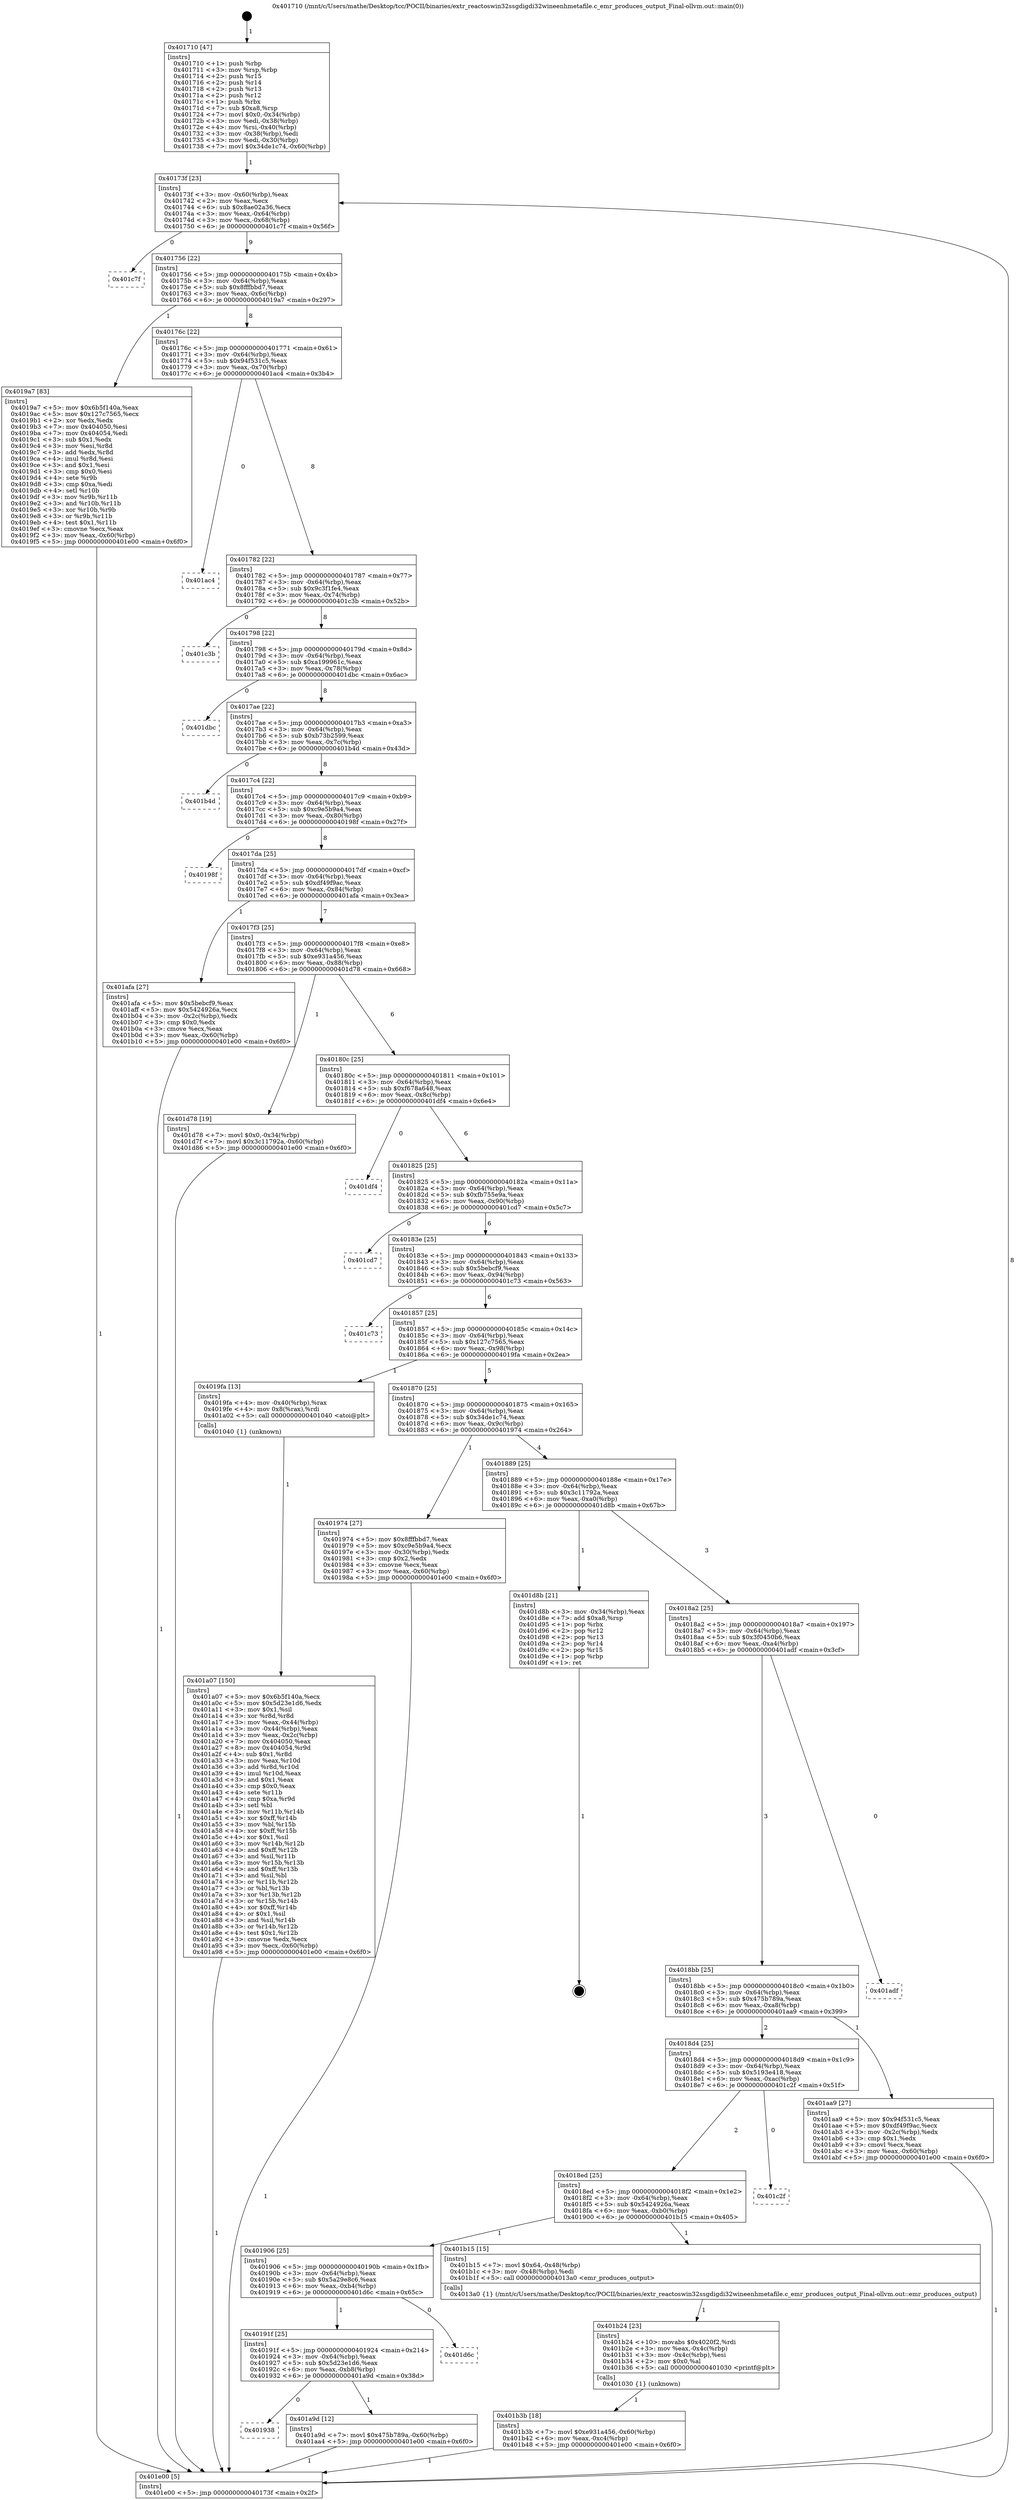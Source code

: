 digraph "0x401710" {
  label = "0x401710 (/mnt/c/Users/mathe/Desktop/tcc/POCII/binaries/extr_reactoswin32ssgdigdi32wineenhmetafile.c_emr_produces_output_Final-ollvm.out::main(0))"
  labelloc = "t"
  node[shape=record]

  Entry [label="",width=0.3,height=0.3,shape=circle,fillcolor=black,style=filled]
  "0x40173f" [label="{
     0x40173f [23]\l
     | [instrs]\l
     &nbsp;&nbsp;0x40173f \<+3\>: mov -0x60(%rbp),%eax\l
     &nbsp;&nbsp;0x401742 \<+2\>: mov %eax,%ecx\l
     &nbsp;&nbsp;0x401744 \<+6\>: sub $0x8ae02a36,%ecx\l
     &nbsp;&nbsp;0x40174a \<+3\>: mov %eax,-0x64(%rbp)\l
     &nbsp;&nbsp;0x40174d \<+3\>: mov %ecx,-0x68(%rbp)\l
     &nbsp;&nbsp;0x401750 \<+6\>: je 0000000000401c7f \<main+0x56f\>\l
  }"]
  "0x401c7f" [label="{
     0x401c7f\l
  }", style=dashed]
  "0x401756" [label="{
     0x401756 [22]\l
     | [instrs]\l
     &nbsp;&nbsp;0x401756 \<+5\>: jmp 000000000040175b \<main+0x4b\>\l
     &nbsp;&nbsp;0x40175b \<+3\>: mov -0x64(%rbp),%eax\l
     &nbsp;&nbsp;0x40175e \<+5\>: sub $0x8fffbbd7,%eax\l
     &nbsp;&nbsp;0x401763 \<+3\>: mov %eax,-0x6c(%rbp)\l
     &nbsp;&nbsp;0x401766 \<+6\>: je 00000000004019a7 \<main+0x297\>\l
  }"]
  Exit [label="",width=0.3,height=0.3,shape=circle,fillcolor=black,style=filled,peripheries=2]
  "0x4019a7" [label="{
     0x4019a7 [83]\l
     | [instrs]\l
     &nbsp;&nbsp;0x4019a7 \<+5\>: mov $0x6b5f140a,%eax\l
     &nbsp;&nbsp;0x4019ac \<+5\>: mov $0x127c7565,%ecx\l
     &nbsp;&nbsp;0x4019b1 \<+2\>: xor %edx,%edx\l
     &nbsp;&nbsp;0x4019b3 \<+7\>: mov 0x404050,%esi\l
     &nbsp;&nbsp;0x4019ba \<+7\>: mov 0x404054,%edi\l
     &nbsp;&nbsp;0x4019c1 \<+3\>: sub $0x1,%edx\l
     &nbsp;&nbsp;0x4019c4 \<+3\>: mov %esi,%r8d\l
     &nbsp;&nbsp;0x4019c7 \<+3\>: add %edx,%r8d\l
     &nbsp;&nbsp;0x4019ca \<+4\>: imul %r8d,%esi\l
     &nbsp;&nbsp;0x4019ce \<+3\>: and $0x1,%esi\l
     &nbsp;&nbsp;0x4019d1 \<+3\>: cmp $0x0,%esi\l
     &nbsp;&nbsp;0x4019d4 \<+4\>: sete %r9b\l
     &nbsp;&nbsp;0x4019d8 \<+3\>: cmp $0xa,%edi\l
     &nbsp;&nbsp;0x4019db \<+4\>: setl %r10b\l
     &nbsp;&nbsp;0x4019df \<+3\>: mov %r9b,%r11b\l
     &nbsp;&nbsp;0x4019e2 \<+3\>: and %r10b,%r11b\l
     &nbsp;&nbsp;0x4019e5 \<+3\>: xor %r10b,%r9b\l
     &nbsp;&nbsp;0x4019e8 \<+3\>: or %r9b,%r11b\l
     &nbsp;&nbsp;0x4019eb \<+4\>: test $0x1,%r11b\l
     &nbsp;&nbsp;0x4019ef \<+3\>: cmovne %ecx,%eax\l
     &nbsp;&nbsp;0x4019f2 \<+3\>: mov %eax,-0x60(%rbp)\l
     &nbsp;&nbsp;0x4019f5 \<+5\>: jmp 0000000000401e00 \<main+0x6f0\>\l
  }"]
  "0x40176c" [label="{
     0x40176c [22]\l
     | [instrs]\l
     &nbsp;&nbsp;0x40176c \<+5\>: jmp 0000000000401771 \<main+0x61\>\l
     &nbsp;&nbsp;0x401771 \<+3\>: mov -0x64(%rbp),%eax\l
     &nbsp;&nbsp;0x401774 \<+5\>: sub $0x94f531c5,%eax\l
     &nbsp;&nbsp;0x401779 \<+3\>: mov %eax,-0x70(%rbp)\l
     &nbsp;&nbsp;0x40177c \<+6\>: je 0000000000401ac4 \<main+0x3b4\>\l
  }"]
  "0x401b3b" [label="{
     0x401b3b [18]\l
     | [instrs]\l
     &nbsp;&nbsp;0x401b3b \<+7\>: movl $0xe931a456,-0x60(%rbp)\l
     &nbsp;&nbsp;0x401b42 \<+6\>: mov %eax,-0xc4(%rbp)\l
     &nbsp;&nbsp;0x401b48 \<+5\>: jmp 0000000000401e00 \<main+0x6f0\>\l
  }"]
  "0x401ac4" [label="{
     0x401ac4\l
  }", style=dashed]
  "0x401782" [label="{
     0x401782 [22]\l
     | [instrs]\l
     &nbsp;&nbsp;0x401782 \<+5\>: jmp 0000000000401787 \<main+0x77\>\l
     &nbsp;&nbsp;0x401787 \<+3\>: mov -0x64(%rbp),%eax\l
     &nbsp;&nbsp;0x40178a \<+5\>: sub $0x9c3f1fe4,%eax\l
     &nbsp;&nbsp;0x40178f \<+3\>: mov %eax,-0x74(%rbp)\l
     &nbsp;&nbsp;0x401792 \<+6\>: je 0000000000401c3b \<main+0x52b\>\l
  }"]
  "0x401b24" [label="{
     0x401b24 [23]\l
     | [instrs]\l
     &nbsp;&nbsp;0x401b24 \<+10\>: movabs $0x4020f2,%rdi\l
     &nbsp;&nbsp;0x401b2e \<+3\>: mov %eax,-0x4c(%rbp)\l
     &nbsp;&nbsp;0x401b31 \<+3\>: mov -0x4c(%rbp),%esi\l
     &nbsp;&nbsp;0x401b34 \<+2\>: mov $0x0,%al\l
     &nbsp;&nbsp;0x401b36 \<+5\>: call 0000000000401030 \<printf@plt\>\l
     | [calls]\l
     &nbsp;&nbsp;0x401030 \{1\} (unknown)\l
  }"]
  "0x401c3b" [label="{
     0x401c3b\l
  }", style=dashed]
  "0x401798" [label="{
     0x401798 [22]\l
     | [instrs]\l
     &nbsp;&nbsp;0x401798 \<+5\>: jmp 000000000040179d \<main+0x8d\>\l
     &nbsp;&nbsp;0x40179d \<+3\>: mov -0x64(%rbp),%eax\l
     &nbsp;&nbsp;0x4017a0 \<+5\>: sub $0xa199961c,%eax\l
     &nbsp;&nbsp;0x4017a5 \<+3\>: mov %eax,-0x78(%rbp)\l
     &nbsp;&nbsp;0x4017a8 \<+6\>: je 0000000000401dbc \<main+0x6ac\>\l
  }"]
  "0x401938" [label="{
     0x401938\l
  }", style=dashed]
  "0x401dbc" [label="{
     0x401dbc\l
  }", style=dashed]
  "0x4017ae" [label="{
     0x4017ae [22]\l
     | [instrs]\l
     &nbsp;&nbsp;0x4017ae \<+5\>: jmp 00000000004017b3 \<main+0xa3\>\l
     &nbsp;&nbsp;0x4017b3 \<+3\>: mov -0x64(%rbp),%eax\l
     &nbsp;&nbsp;0x4017b6 \<+5\>: sub $0xb73b2599,%eax\l
     &nbsp;&nbsp;0x4017bb \<+3\>: mov %eax,-0x7c(%rbp)\l
     &nbsp;&nbsp;0x4017be \<+6\>: je 0000000000401b4d \<main+0x43d\>\l
  }"]
  "0x401a9d" [label="{
     0x401a9d [12]\l
     | [instrs]\l
     &nbsp;&nbsp;0x401a9d \<+7\>: movl $0x475b789a,-0x60(%rbp)\l
     &nbsp;&nbsp;0x401aa4 \<+5\>: jmp 0000000000401e00 \<main+0x6f0\>\l
  }"]
  "0x401b4d" [label="{
     0x401b4d\l
  }", style=dashed]
  "0x4017c4" [label="{
     0x4017c4 [22]\l
     | [instrs]\l
     &nbsp;&nbsp;0x4017c4 \<+5\>: jmp 00000000004017c9 \<main+0xb9\>\l
     &nbsp;&nbsp;0x4017c9 \<+3\>: mov -0x64(%rbp),%eax\l
     &nbsp;&nbsp;0x4017cc \<+5\>: sub $0xc9e5b9a4,%eax\l
     &nbsp;&nbsp;0x4017d1 \<+3\>: mov %eax,-0x80(%rbp)\l
     &nbsp;&nbsp;0x4017d4 \<+6\>: je 000000000040198f \<main+0x27f\>\l
  }"]
  "0x40191f" [label="{
     0x40191f [25]\l
     | [instrs]\l
     &nbsp;&nbsp;0x40191f \<+5\>: jmp 0000000000401924 \<main+0x214\>\l
     &nbsp;&nbsp;0x401924 \<+3\>: mov -0x64(%rbp),%eax\l
     &nbsp;&nbsp;0x401927 \<+5\>: sub $0x5d23e1d6,%eax\l
     &nbsp;&nbsp;0x40192c \<+6\>: mov %eax,-0xb8(%rbp)\l
     &nbsp;&nbsp;0x401932 \<+6\>: je 0000000000401a9d \<main+0x38d\>\l
  }"]
  "0x40198f" [label="{
     0x40198f\l
  }", style=dashed]
  "0x4017da" [label="{
     0x4017da [25]\l
     | [instrs]\l
     &nbsp;&nbsp;0x4017da \<+5\>: jmp 00000000004017df \<main+0xcf\>\l
     &nbsp;&nbsp;0x4017df \<+3\>: mov -0x64(%rbp),%eax\l
     &nbsp;&nbsp;0x4017e2 \<+5\>: sub $0xdf49f9ac,%eax\l
     &nbsp;&nbsp;0x4017e7 \<+6\>: mov %eax,-0x84(%rbp)\l
     &nbsp;&nbsp;0x4017ed \<+6\>: je 0000000000401afa \<main+0x3ea\>\l
  }"]
  "0x401d6c" [label="{
     0x401d6c\l
  }", style=dashed]
  "0x401afa" [label="{
     0x401afa [27]\l
     | [instrs]\l
     &nbsp;&nbsp;0x401afa \<+5\>: mov $0x5bebcf9,%eax\l
     &nbsp;&nbsp;0x401aff \<+5\>: mov $0x5424926a,%ecx\l
     &nbsp;&nbsp;0x401b04 \<+3\>: mov -0x2c(%rbp),%edx\l
     &nbsp;&nbsp;0x401b07 \<+3\>: cmp $0x0,%edx\l
     &nbsp;&nbsp;0x401b0a \<+3\>: cmove %ecx,%eax\l
     &nbsp;&nbsp;0x401b0d \<+3\>: mov %eax,-0x60(%rbp)\l
     &nbsp;&nbsp;0x401b10 \<+5\>: jmp 0000000000401e00 \<main+0x6f0\>\l
  }"]
  "0x4017f3" [label="{
     0x4017f3 [25]\l
     | [instrs]\l
     &nbsp;&nbsp;0x4017f3 \<+5\>: jmp 00000000004017f8 \<main+0xe8\>\l
     &nbsp;&nbsp;0x4017f8 \<+3\>: mov -0x64(%rbp),%eax\l
     &nbsp;&nbsp;0x4017fb \<+5\>: sub $0xe931a456,%eax\l
     &nbsp;&nbsp;0x401800 \<+6\>: mov %eax,-0x88(%rbp)\l
     &nbsp;&nbsp;0x401806 \<+6\>: je 0000000000401d78 \<main+0x668\>\l
  }"]
  "0x401906" [label="{
     0x401906 [25]\l
     | [instrs]\l
     &nbsp;&nbsp;0x401906 \<+5\>: jmp 000000000040190b \<main+0x1fb\>\l
     &nbsp;&nbsp;0x40190b \<+3\>: mov -0x64(%rbp),%eax\l
     &nbsp;&nbsp;0x40190e \<+5\>: sub $0x5a29e8c6,%eax\l
     &nbsp;&nbsp;0x401913 \<+6\>: mov %eax,-0xb4(%rbp)\l
     &nbsp;&nbsp;0x401919 \<+6\>: je 0000000000401d6c \<main+0x65c\>\l
  }"]
  "0x401d78" [label="{
     0x401d78 [19]\l
     | [instrs]\l
     &nbsp;&nbsp;0x401d78 \<+7\>: movl $0x0,-0x34(%rbp)\l
     &nbsp;&nbsp;0x401d7f \<+7\>: movl $0x3c11792a,-0x60(%rbp)\l
     &nbsp;&nbsp;0x401d86 \<+5\>: jmp 0000000000401e00 \<main+0x6f0\>\l
  }"]
  "0x40180c" [label="{
     0x40180c [25]\l
     | [instrs]\l
     &nbsp;&nbsp;0x40180c \<+5\>: jmp 0000000000401811 \<main+0x101\>\l
     &nbsp;&nbsp;0x401811 \<+3\>: mov -0x64(%rbp),%eax\l
     &nbsp;&nbsp;0x401814 \<+5\>: sub $0xf678a648,%eax\l
     &nbsp;&nbsp;0x401819 \<+6\>: mov %eax,-0x8c(%rbp)\l
     &nbsp;&nbsp;0x40181f \<+6\>: je 0000000000401df4 \<main+0x6e4\>\l
  }"]
  "0x401b15" [label="{
     0x401b15 [15]\l
     | [instrs]\l
     &nbsp;&nbsp;0x401b15 \<+7\>: movl $0x64,-0x48(%rbp)\l
     &nbsp;&nbsp;0x401b1c \<+3\>: mov -0x48(%rbp),%edi\l
     &nbsp;&nbsp;0x401b1f \<+5\>: call 00000000004013a0 \<emr_produces_output\>\l
     | [calls]\l
     &nbsp;&nbsp;0x4013a0 \{1\} (/mnt/c/Users/mathe/Desktop/tcc/POCII/binaries/extr_reactoswin32ssgdigdi32wineenhmetafile.c_emr_produces_output_Final-ollvm.out::emr_produces_output)\l
  }"]
  "0x401df4" [label="{
     0x401df4\l
  }", style=dashed]
  "0x401825" [label="{
     0x401825 [25]\l
     | [instrs]\l
     &nbsp;&nbsp;0x401825 \<+5\>: jmp 000000000040182a \<main+0x11a\>\l
     &nbsp;&nbsp;0x40182a \<+3\>: mov -0x64(%rbp),%eax\l
     &nbsp;&nbsp;0x40182d \<+5\>: sub $0xfb755e9a,%eax\l
     &nbsp;&nbsp;0x401832 \<+6\>: mov %eax,-0x90(%rbp)\l
     &nbsp;&nbsp;0x401838 \<+6\>: je 0000000000401cd7 \<main+0x5c7\>\l
  }"]
  "0x4018ed" [label="{
     0x4018ed [25]\l
     | [instrs]\l
     &nbsp;&nbsp;0x4018ed \<+5\>: jmp 00000000004018f2 \<main+0x1e2\>\l
     &nbsp;&nbsp;0x4018f2 \<+3\>: mov -0x64(%rbp),%eax\l
     &nbsp;&nbsp;0x4018f5 \<+5\>: sub $0x5424926a,%eax\l
     &nbsp;&nbsp;0x4018fa \<+6\>: mov %eax,-0xb0(%rbp)\l
     &nbsp;&nbsp;0x401900 \<+6\>: je 0000000000401b15 \<main+0x405\>\l
  }"]
  "0x401cd7" [label="{
     0x401cd7\l
  }", style=dashed]
  "0x40183e" [label="{
     0x40183e [25]\l
     | [instrs]\l
     &nbsp;&nbsp;0x40183e \<+5\>: jmp 0000000000401843 \<main+0x133\>\l
     &nbsp;&nbsp;0x401843 \<+3\>: mov -0x64(%rbp),%eax\l
     &nbsp;&nbsp;0x401846 \<+5\>: sub $0x5bebcf9,%eax\l
     &nbsp;&nbsp;0x40184b \<+6\>: mov %eax,-0x94(%rbp)\l
     &nbsp;&nbsp;0x401851 \<+6\>: je 0000000000401c73 \<main+0x563\>\l
  }"]
  "0x401c2f" [label="{
     0x401c2f\l
  }", style=dashed]
  "0x401c73" [label="{
     0x401c73\l
  }", style=dashed]
  "0x401857" [label="{
     0x401857 [25]\l
     | [instrs]\l
     &nbsp;&nbsp;0x401857 \<+5\>: jmp 000000000040185c \<main+0x14c\>\l
     &nbsp;&nbsp;0x40185c \<+3\>: mov -0x64(%rbp),%eax\l
     &nbsp;&nbsp;0x40185f \<+5\>: sub $0x127c7565,%eax\l
     &nbsp;&nbsp;0x401864 \<+6\>: mov %eax,-0x98(%rbp)\l
     &nbsp;&nbsp;0x40186a \<+6\>: je 00000000004019fa \<main+0x2ea\>\l
  }"]
  "0x4018d4" [label="{
     0x4018d4 [25]\l
     | [instrs]\l
     &nbsp;&nbsp;0x4018d4 \<+5\>: jmp 00000000004018d9 \<main+0x1c9\>\l
     &nbsp;&nbsp;0x4018d9 \<+3\>: mov -0x64(%rbp),%eax\l
     &nbsp;&nbsp;0x4018dc \<+5\>: sub $0x5193e418,%eax\l
     &nbsp;&nbsp;0x4018e1 \<+6\>: mov %eax,-0xac(%rbp)\l
     &nbsp;&nbsp;0x4018e7 \<+6\>: je 0000000000401c2f \<main+0x51f\>\l
  }"]
  "0x4019fa" [label="{
     0x4019fa [13]\l
     | [instrs]\l
     &nbsp;&nbsp;0x4019fa \<+4\>: mov -0x40(%rbp),%rax\l
     &nbsp;&nbsp;0x4019fe \<+4\>: mov 0x8(%rax),%rdi\l
     &nbsp;&nbsp;0x401a02 \<+5\>: call 0000000000401040 \<atoi@plt\>\l
     | [calls]\l
     &nbsp;&nbsp;0x401040 \{1\} (unknown)\l
  }"]
  "0x401870" [label="{
     0x401870 [25]\l
     | [instrs]\l
     &nbsp;&nbsp;0x401870 \<+5\>: jmp 0000000000401875 \<main+0x165\>\l
     &nbsp;&nbsp;0x401875 \<+3\>: mov -0x64(%rbp),%eax\l
     &nbsp;&nbsp;0x401878 \<+5\>: sub $0x34de1c74,%eax\l
     &nbsp;&nbsp;0x40187d \<+6\>: mov %eax,-0x9c(%rbp)\l
     &nbsp;&nbsp;0x401883 \<+6\>: je 0000000000401974 \<main+0x264\>\l
  }"]
  "0x401aa9" [label="{
     0x401aa9 [27]\l
     | [instrs]\l
     &nbsp;&nbsp;0x401aa9 \<+5\>: mov $0x94f531c5,%eax\l
     &nbsp;&nbsp;0x401aae \<+5\>: mov $0xdf49f9ac,%ecx\l
     &nbsp;&nbsp;0x401ab3 \<+3\>: mov -0x2c(%rbp),%edx\l
     &nbsp;&nbsp;0x401ab6 \<+3\>: cmp $0x1,%edx\l
     &nbsp;&nbsp;0x401ab9 \<+3\>: cmovl %ecx,%eax\l
     &nbsp;&nbsp;0x401abc \<+3\>: mov %eax,-0x60(%rbp)\l
     &nbsp;&nbsp;0x401abf \<+5\>: jmp 0000000000401e00 \<main+0x6f0\>\l
  }"]
  "0x401974" [label="{
     0x401974 [27]\l
     | [instrs]\l
     &nbsp;&nbsp;0x401974 \<+5\>: mov $0x8fffbbd7,%eax\l
     &nbsp;&nbsp;0x401979 \<+5\>: mov $0xc9e5b9a4,%ecx\l
     &nbsp;&nbsp;0x40197e \<+3\>: mov -0x30(%rbp),%edx\l
     &nbsp;&nbsp;0x401981 \<+3\>: cmp $0x2,%edx\l
     &nbsp;&nbsp;0x401984 \<+3\>: cmovne %ecx,%eax\l
     &nbsp;&nbsp;0x401987 \<+3\>: mov %eax,-0x60(%rbp)\l
     &nbsp;&nbsp;0x40198a \<+5\>: jmp 0000000000401e00 \<main+0x6f0\>\l
  }"]
  "0x401889" [label="{
     0x401889 [25]\l
     | [instrs]\l
     &nbsp;&nbsp;0x401889 \<+5\>: jmp 000000000040188e \<main+0x17e\>\l
     &nbsp;&nbsp;0x40188e \<+3\>: mov -0x64(%rbp),%eax\l
     &nbsp;&nbsp;0x401891 \<+5\>: sub $0x3c11792a,%eax\l
     &nbsp;&nbsp;0x401896 \<+6\>: mov %eax,-0xa0(%rbp)\l
     &nbsp;&nbsp;0x40189c \<+6\>: je 0000000000401d8b \<main+0x67b\>\l
  }"]
  "0x401e00" [label="{
     0x401e00 [5]\l
     | [instrs]\l
     &nbsp;&nbsp;0x401e00 \<+5\>: jmp 000000000040173f \<main+0x2f\>\l
  }"]
  "0x401710" [label="{
     0x401710 [47]\l
     | [instrs]\l
     &nbsp;&nbsp;0x401710 \<+1\>: push %rbp\l
     &nbsp;&nbsp;0x401711 \<+3\>: mov %rsp,%rbp\l
     &nbsp;&nbsp;0x401714 \<+2\>: push %r15\l
     &nbsp;&nbsp;0x401716 \<+2\>: push %r14\l
     &nbsp;&nbsp;0x401718 \<+2\>: push %r13\l
     &nbsp;&nbsp;0x40171a \<+2\>: push %r12\l
     &nbsp;&nbsp;0x40171c \<+1\>: push %rbx\l
     &nbsp;&nbsp;0x40171d \<+7\>: sub $0xa8,%rsp\l
     &nbsp;&nbsp;0x401724 \<+7\>: movl $0x0,-0x34(%rbp)\l
     &nbsp;&nbsp;0x40172b \<+3\>: mov %edi,-0x38(%rbp)\l
     &nbsp;&nbsp;0x40172e \<+4\>: mov %rsi,-0x40(%rbp)\l
     &nbsp;&nbsp;0x401732 \<+3\>: mov -0x38(%rbp),%edi\l
     &nbsp;&nbsp;0x401735 \<+3\>: mov %edi,-0x30(%rbp)\l
     &nbsp;&nbsp;0x401738 \<+7\>: movl $0x34de1c74,-0x60(%rbp)\l
  }"]
  "0x401a07" [label="{
     0x401a07 [150]\l
     | [instrs]\l
     &nbsp;&nbsp;0x401a07 \<+5\>: mov $0x6b5f140a,%ecx\l
     &nbsp;&nbsp;0x401a0c \<+5\>: mov $0x5d23e1d6,%edx\l
     &nbsp;&nbsp;0x401a11 \<+3\>: mov $0x1,%sil\l
     &nbsp;&nbsp;0x401a14 \<+3\>: xor %r8d,%r8d\l
     &nbsp;&nbsp;0x401a17 \<+3\>: mov %eax,-0x44(%rbp)\l
     &nbsp;&nbsp;0x401a1a \<+3\>: mov -0x44(%rbp),%eax\l
     &nbsp;&nbsp;0x401a1d \<+3\>: mov %eax,-0x2c(%rbp)\l
     &nbsp;&nbsp;0x401a20 \<+7\>: mov 0x404050,%eax\l
     &nbsp;&nbsp;0x401a27 \<+8\>: mov 0x404054,%r9d\l
     &nbsp;&nbsp;0x401a2f \<+4\>: sub $0x1,%r8d\l
     &nbsp;&nbsp;0x401a33 \<+3\>: mov %eax,%r10d\l
     &nbsp;&nbsp;0x401a36 \<+3\>: add %r8d,%r10d\l
     &nbsp;&nbsp;0x401a39 \<+4\>: imul %r10d,%eax\l
     &nbsp;&nbsp;0x401a3d \<+3\>: and $0x1,%eax\l
     &nbsp;&nbsp;0x401a40 \<+3\>: cmp $0x0,%eax\l
     &nbsp;&nbsp;0x401a43 \<+4\>: sete %r11b\l
     &nbsp;&nbsp;0x401a47 \<+4\>: cmp $0xa,%r9d\l
     &nbsp;&nbsp;0x401a4b \<+3\>: setl %bl\l
     &nbsp;&nbsp;0x401a4e \<+3\>: mov %r11b,%r14b\l
     &nbsp;&nbsp;0x401a51 \<+4\>: xor $0xff,%r14b\l
     &nbsp;&nbsp;0x401a55 \<+3\>: mov %bl,%r15b\l
     &nbsp;&nbsp;0x401a58 \<+4\>: xor $0xff,%r15b\l
     &nbsp;&nbsp;0x401a5c \<+4\>: xor $0x1,%sil\l
     &nbsp;&nbsp;0x401a60 \<+3\>: mov %r14b,%r12b\l
     &nbsp;&nbsp;0x401a63 \<+4\>: and $0xff,%r12b\l
     &nbsp;&nbsp;0x401a67 \<+3\>: and %sil,%r11b\l
     &nbsp;&nbsp;0x401a6a \<+3\>: mov %r15b,%r13b\l
     &nbsp;&nbsp;0x401a6d \<+4\>: and $0xff,%r13b\l
     &nbsp;&nbsp;0x401a71 \<+3\>: and %sil,%bl\l
     &nbsp;&nbsp;0x401a74 \<+3\>: or %r11b,%r12b\l
     &nbsp;&nbsp;0x401a77 \<+3\>: or %bl,%r13b\l
     &nbsp;&nbsp;0x401a7a \<+3\>: xor %r13b,%r12b\l
     &nbsp;&nbsp;0x401a7d \<+3\>: or %r15b,%r14b\l
     &nbsp;&nbsp;0x401a80 \<+4\>: xor $0xff,%r14b\l
     &nbsp;&nbsp;0x401a84 \<+4\>: or $0x1,%sil\l
     &nbsp;&nbsp;0x401a88 \<+3\>: and %sil,%r14b\l
     &nbsp;&nbsp;0x401a8b \<+3\>: or %r14b,%r12b\l
     &nbsp;&nbsp;0x401a8e \<+4\>: test $0x1,%r12b\l
     &nbsp;&nbsp;0x401a92 \<+3\>: cmovne %edx,%ecx\l
     &nbsp;&nbsp;0x401a95 \<+3\>: mov %ecx,-0x60(%rbp)\l
     &nbsp;&nbsp;0x401a98 \<+5\>: jmp 0000000000401e00 \<main+0x6f0\>\l
  }"]
  "0x4018bb" [label="{
     0x4018bb [25]\l
     | [instrs]\l
     &nbsp;&nbsp;0x4018bb \<+5\>: jmp 00000000004018c0 \<main+0x1b0\>\l
     &nbsp;&nbsp;0x4018c0 \<+3\>: mov -0x64(%rbp),%eax\l
     &nbsp;&nbsp;0x4018c3 \<+5\>: sub $0x475b789a,%eax\l
     &nbsp;&nbsp;0x4018c8 \<+6\>: mov %eax,-0xa8(%rbp)\l
     &nbsp;&nbsp;0x4018ce \<+6\>: je 0000000000401aa9 \<main+0x399\>\l
  }"]
  "0x401d8b" [label="{
     0x401d8b [21]\l
     | [instrs]\l
     &nbsp;&nbsp;0x401d8b \<+3\>: mov -0x34(%rbp),%eax\l
     &nbsp;&nbsp;0x401d8e \<+7\>: add $0xa8,%rsp\l
     &nbsp;&nbsp;0x401d95 \<+1\>: pop %rbx\l
     &nbsp;&nbsp;0x401d96 \<+2\>: pop %r12\l
     &nbsp;&nbsp;0x401d98 \<+2\>: pop %r13\l
     &nbsp;&nbsp;0x401d9a \<+2\>: pop %r14\l
     &nbsp;&nbsp;0x401d9c \<+2\>: pop %r15\l
     &nbsp;&nbsp;0x401d9e \<+1\>: pop %rbp\l
     &nbsp;&nbsp;0x401d9f \<+1\>: ret\l
  }"]
  "0x4018a2" [label="{
     0x4018a2 [25]\l
     | [instrs]\l
     &nbsp;&nbsp;0x4018a2 \<+5\>: jmp 00000000004018a7 \<main+0x197\>\l
     &nbsp;&nbsp;0x4018a7 \<+3\>: mov -0x64(%rbp),%eax\l
     &nbsp;&nbsp;0x4018aa \<+5\>: sub $0x3f0450b6,%eax\l
     &nbsp;&nbsp;0x4018af \<+6\>: mov %eax,-0xa4(%rbp)\l
     &nbsp;&nbsp;0x4018b5 \<+6\>: je 0000000000401adf \<main+0x3cf\>\l
  }"]
  "0x401adf" [label="{
     0x401adf\l
  }", style=dashed]
  Entry -> "0x401710" [label=" 1"]
  "0x40173f" -> "0x401c7f" [label=" 0"]
  "0x40173f" -> "0x401756" [label=" 9"]
  "0x401d8b" -> Exit [label=" 1"]
  "0x401756" -> "0x4019a7" [label=" 1"]
  "0x401756" -> "0x40176c" [label=" 8"]
  "0x401d78" -> "0x401e00" [label=" 1"]
  "0x40176c" -> "0x401ac4" [label=" 0"]
  "0x40176c" -> "0x401782" [label=" 8"]
  "0x401b3b" -> "0x401e00" [label=" 1"]
  "0x401782" -> "0x401c3b" [label=" 0"]
  "0x401782" -> "0x401798" [label=" 8"]
  "0x401b24" -> "0x401b3b" [label=" 1"]
  "0x401798" -> "0x401dbc" [label=" 0"]
  "0x401798" -> "0x4017ae" [label=" 8"]
  "0x401b15" -> "0x401b24" [label=" 1"]
  "0x4017ae" -> "0x401b4d" [label=" 0"]
  "0x4017ae" -> "0x4017c4" [label=" 8"]
  "0x401afa" -> "0x401e00" [label=" 1"]
  "0x4017c4" -> "0x40198f" [label=" 0"]
  "0x4017c4" -> "0x4017da" [label=" 8"]
  "0x401a9d" -> "0x401e00" [label=" 1"]
  "0x4017da" -> "0x401afa" [label=" 1"]
  "0x4017da" -> "0x4017f3" [label=" 7"]
  "0x40191f" -> "0x401938" [label=" 0"]
  "0x4017f3" -> "0x401d78" [label=" 1"]
  "0x4017f3" -> "0x40180c" [label=" 6"]
  "0x401aa9" -> "0x401e00" [label=" 1"]
  "0x40180c" -> "0x401df4" [label=" 0"]
  "0x40180c" -> "0x401825" [label=" 6"]
  "0x401906" -> "0x40191f" [label=" 1"]
  "0x401825" -> "0x401cd7" [label=" 0"]
  "0x401825" -> "0x40183e" [label=" 6"]
  "0x40191f" -> "0x401a9d" [label=" 1"]
  "0x40183e" -> "0x401c73" [label=" 0"]
  "0x40183e" -> "0x401857" [label=" 6"]
  "0x4018ed" -> "0x401906" [label=" 1"]
  "0x401857" -> "0x4019fa" [label=" 1"]
  "0x401857" -> "0x401870" [label=" 5"]
  "0x401906" -> "0x401d6c" [label=" 0"]
  "0x401870" -> "0x401974" [label=" 1"]
  "0x401870" -> "0x401889" [label=" 4"]
  "0x401974" -> "0x401e00" [label=" 1"]
  "0x401710" -> "0x40173f" [label=" 1"]
  "0x401e00" -> "0x40173f" [label=" 8"]
  "0x4019a7" -> "0x401e00" [label=" 1"]
  "0x4019fa" -> "0x401a07" [label=" 1"]
  "0x401a07" -> "0x401e00" [label=" 1"]
  "0x4018d4" -> "0x4018ed" [label=" 2"]
  "0x401889" -> "0x401d8b" [label=" 1"]
  "0x401889" -> "0x4018a2" [label=" 3"]
  "0x4018ed" -> "0x401b15" [label=" 1"]
  "0x4018a2" -> "0x401adf" [label=" 0"]
  "0x4018a2" -> "0x4018bb" [label=" 3"]
  "0x4018d4" -> "0x401c2f" [label=" 0"]
  "0x4018bb" -> "0x401aa9" [label=" 1"]
  "0x4018bb" -> "0x4018d4" [label=" 2"]
}
